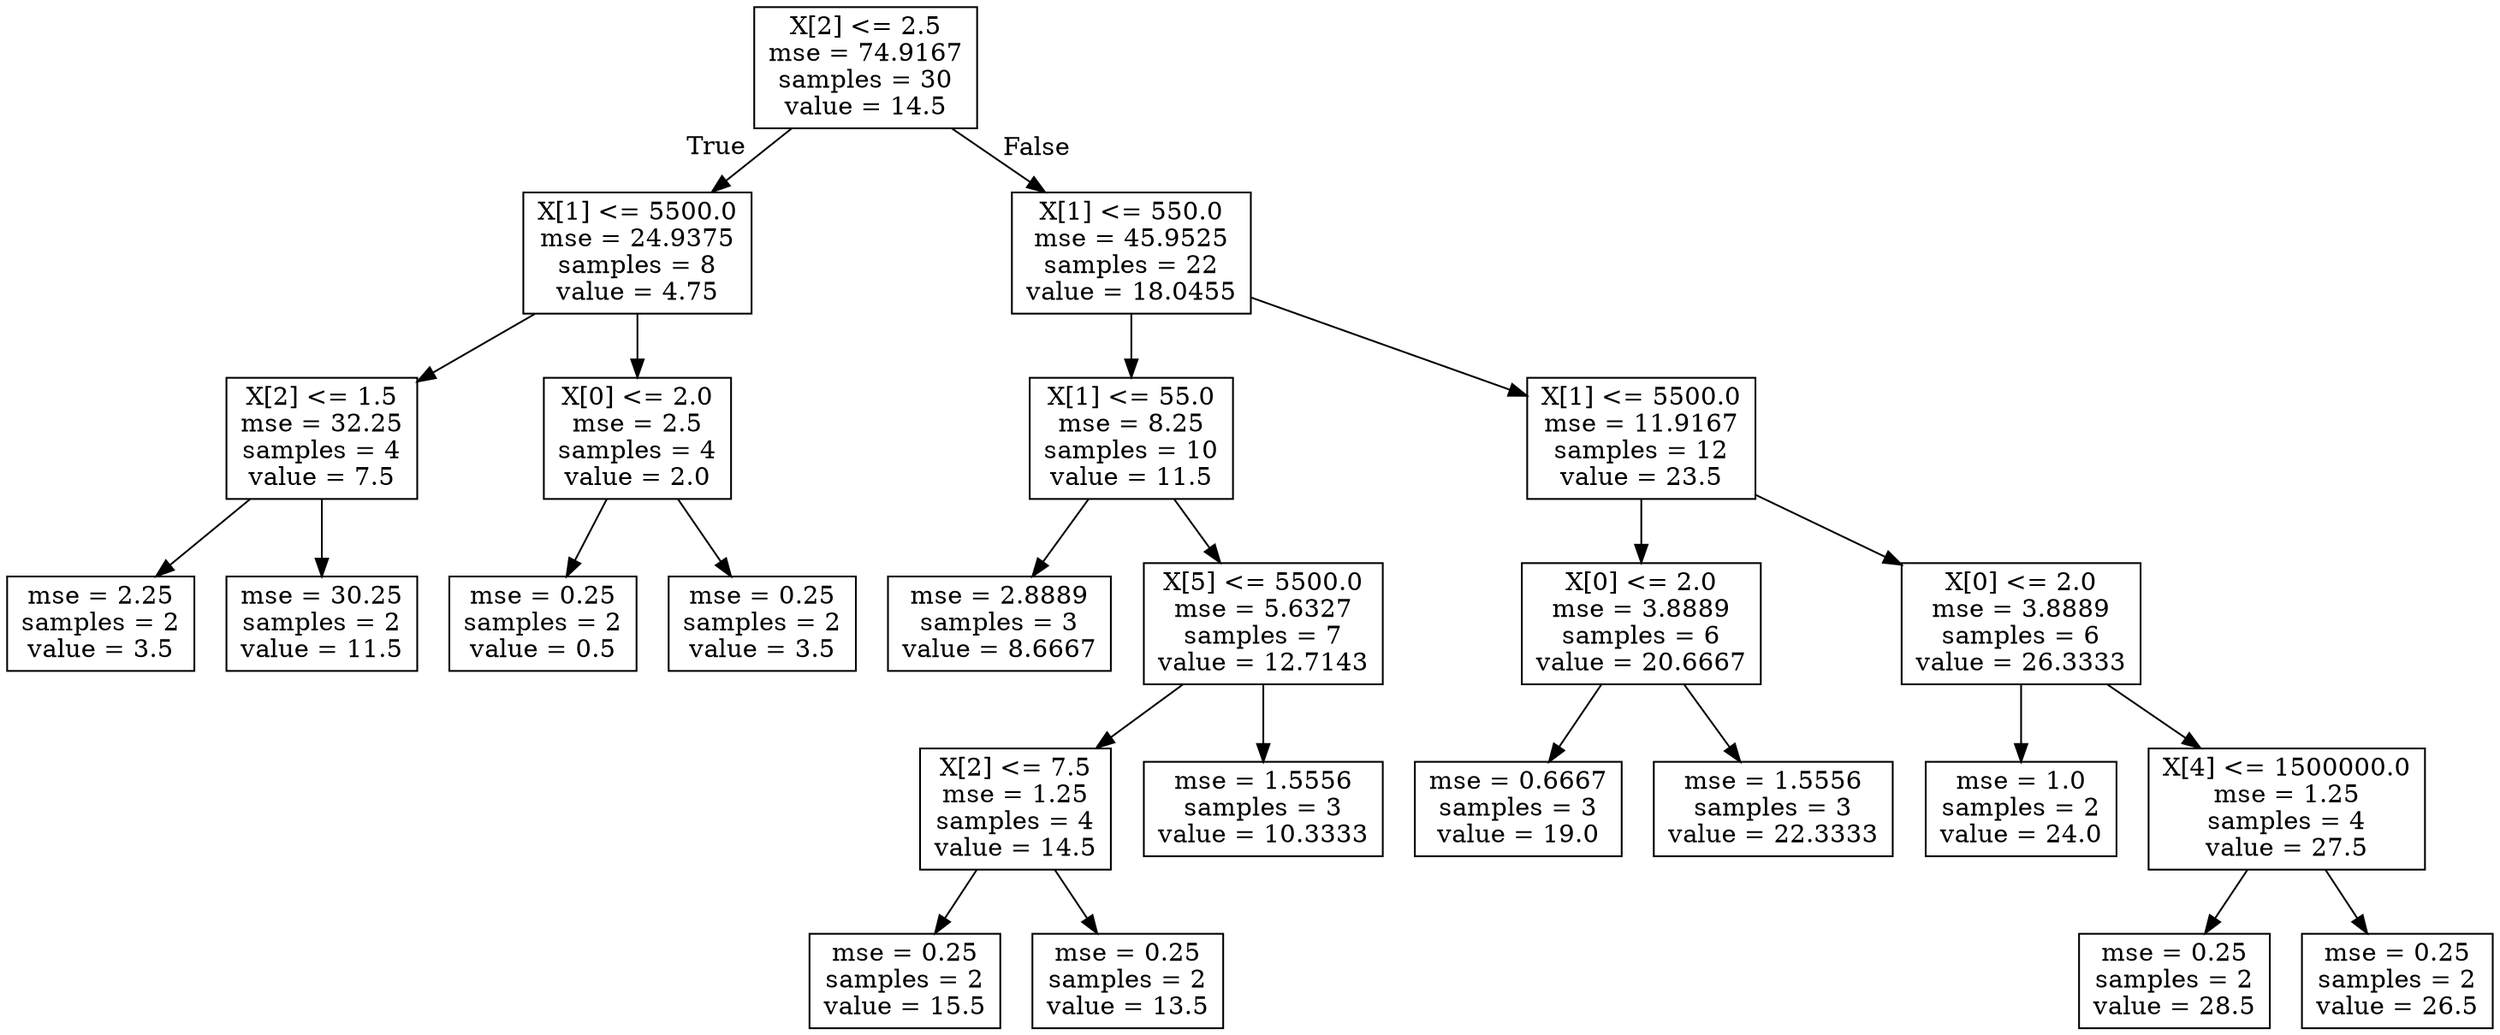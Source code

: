 digraph Tree {
node [shape=box] ;
0 [label="X[2] <= 2.5\nmse = 74.9167\nsamples = 30\nvalue = 14.5"] ;
1 [label="X[1] <= 5500.0\nmse = 24.9375\nsamples = 8\nvalue = 4.75"] ;
0 -> 1 [labeldistance=2.5, labelangle=45, headlabel="True"] ;
2 [label="X[2] <= 1.5\nmse = 32.25\nsamples = 4\nvalue = 7.5"] ;
1 -> 2 ;
3 [label="mse = 2.25\nsamples = 2\nvalue = 3.5"] ;
2 -> 3 ;
4 [label="mse = 30.25\nsamples = 2\nvalue = 11.5"] ;
2 -> 4 ;
5 [label="X[0] <= 2.0\nmse = 2.5\nsamples = 4\nvalue = 2.0"] ;
1 -> 5 ;
6 [label="mse = 0.25\nsamples = 2\nvalue = 0.5"] ;
5 -> 6 ;
7 [label="mse = 0.25\nsamples = 2\nvalue = 3.5"] ;
5 -> 7 ;
8 [label="X[1] <= 550.0\nmse = 45.9525\nsamples = 22\nvalue = 18.0455"] ;
0 -> 8 [labeldistance=2.5, labelangle=-45, headlabel="False"] ;
9 [label="X[1] <= 55.0\nmse = 8.25\nsamples = 10\nvalue = 11.5"] ;
8 -> 9 ;
10 [label="mse = 2.8889\nsamples = 3\nvalue = 8.6667"] ;
9 -> 10 ;
11 [label="X[5] <= 5500.0\nmse = 5.6327\nsamples = 7\nvalue = 12.7143"] ;
9 -> 11 ;
12 [label="X[2] <= 7.5\nmse = 1.25\nsamples = 4\nvalue = 14.5"] ;
11 -> 12 ;
13 [label="mse = 0.25\nsamples = 2\nvalue = 15.5"] ;
12 -> 13 ;
14 [label="mse = 0.25\nsamples = 2\nvalue = 13.5"] ;
12 -> 14 ;
15 [label="mse = 1.5556\nsamples = 3\nvalue = 10.3333"] ;
11 -> 15 ;
16 [label="X[1] <= 5500.0\nmse = 11.9167\nsamples = 12\nvalue = 23.5"] ;
8 -> 16 ;
17 [label="X[0] <= 2.0\nmse = 3.8889\nsamples = 6\nvalue = 20.6667"] ;
16 -> 17 ;
18 [label="mse = 0.6667\nsamples = 3\nvalue = 19.0"] ;
17 -> 18 ;
19 [label="mse = 1.5556\nsamples = 3\nvalue = 22.3333"] ;
17 -> 19 ;
20 [label="X[0] <= 2.0\nmse = 3.8889\nsamples = 6\nvalue = 26.3333"] ;
16 -> 20 ;
21 [label="mse = 1.0\nsamples = 2\nvalue = 24.0"] ;
20 -> 21 ;
22 [label="X[4] <= 1500000.0\nmse = 1.25\nsamples = 4\nvalue = 27.5"] ;
20 -> 22 ;
23 [label="mse = 0.25\nsamples = 2\nvalue = 28.5"] ;
22 -> 23 ;
24 [label="mse = 0.25\nsamples = 2\nvalue = 26.5"] ;
22 -> 24 ;
}